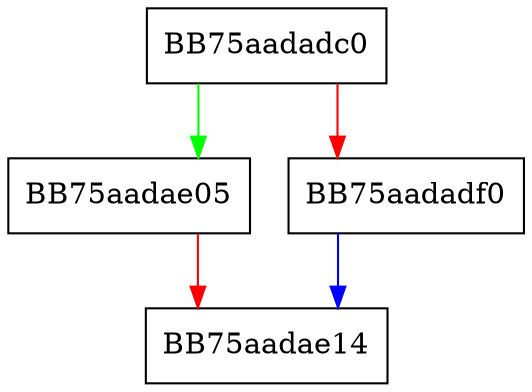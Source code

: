 digraph WriteTaggedValue {
  node [shape="box"];
  graph [splines=ortho];
  BB75aadadc0 -> BB75aadae05 [color="green"];
  BB75aadadc0 -> BB75aadadf0 [color="red"];
  BB75aadadf0 -> BB75aadae14 [color="blue"];
  BB75aadae05 -> BB75aadae14 [color="red"];
}